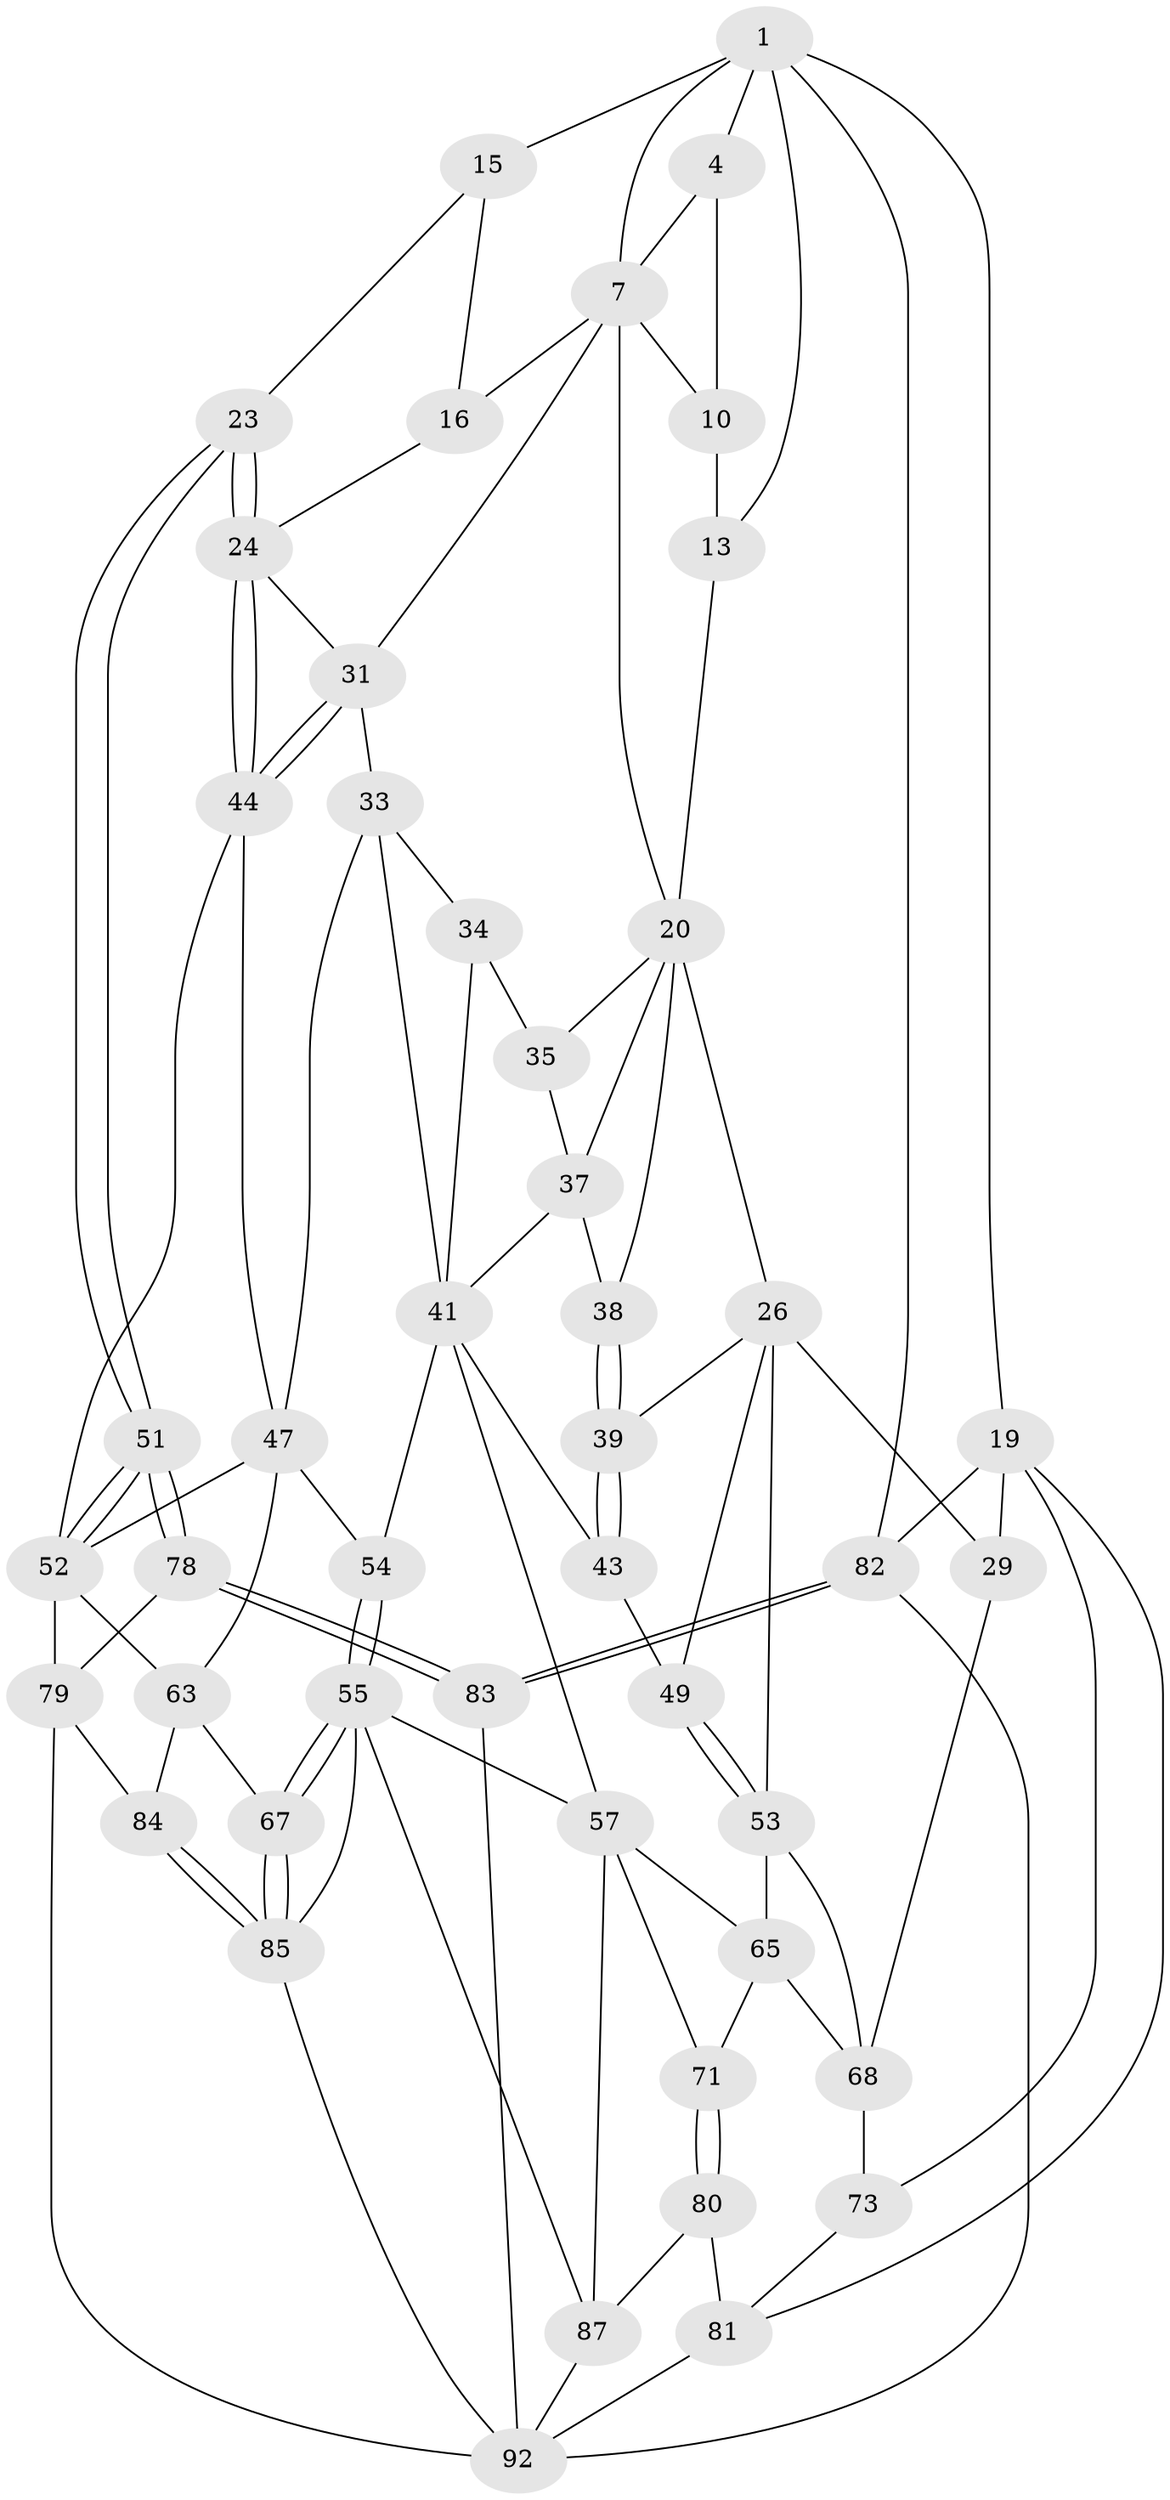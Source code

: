 // original degree distribution, {3: 0.021052631578947368, 6: 0.17894736842105263, 5: 0.5894736842105263, 4: 0.21052631578947367}
// Generated by graph-tools (version 1.1) at 2025/16/03/09/25 04:16:46]
// undirected, 47 vertices, 107 edges
graph export_dot {
graph [start="1"]
  node [color=gray90,style=filled];
  1 [pos="+0.835597755264243+0",super="+6+2"];
  4 [pos="+0.32476459991387574+0",super="+5+11"];
  7 [pos="+0.6633355709173524+0.08802274699266428",super="+8"];
  10 [pos="+0.5403363915558648+0.214167688134422",super="+12"];
  13 [pos="+0.32231188185456716+0.27067477362852344"];
  15 [pos="+0.8825514147201978+0.17676291882102968",super="+18"];
  16 [pos="+0.8224193767133918+0.23555798273857004"];
  19 [pos="+0+0.3636603877952472",super="+74+30"];
  20 [pos="+0.5263349595674855+0.3284772842300126",super="+36+21"];
  23 [pos="+1+0.4727634927936385"];
  24 [pos="+0.9864208632004877+0.4419775629840773",super="+25"];
  26 [pos="+0.2926164977493523+0.37355397253496486",super="+27"];
  29 [pos="+0+0.3886144164069528"];
  31 [pos="+0.788055146293112+0.39929115400450677",super="+32"];
  33 [pos="+0.682156408624342+0.4269148394031017",super="+48"];
  34 [pos="+0.5955278249326212+0.4388123030612001"];
  35 [pos="+0.526871525247084+0.3870694093030257"];
  37 [pos="+0.4385582401482915+0.4175690495930336",super="+40"];
  38 [pos="+0.41688041348794275+0.4156010051292434"];
  39 [pos="+0.35530399808016916+0.4318816709367188"];
  41 [pos="+0.5072176298401111+0.5103958326131617",super="+45+42"];
  43 [pos="+0.39688555380555146+0.5368596403175353"];
  44 [pos="+0.8430154978260553+0.47530863805078516",super="+46"];
  47 [pos="+0.7403425854379683+0.5409939612221097",super="+59"];
  49 [pos="+0.31856792147631385+0.5576029186358068"];
  51 [pos="+1+0.6442347482255936"];
  52 [pos="+0.8879502919837515+0.6318021105789231",super="+61"];
  53 [pos="+0.2541526560857389+0.6045575192793519",super="+66"];
  54 [pos="+0.5687553911143021+0.5744604191967062"];
  55 [pos="+0.5734515187253136+0.7209133218564958",super="+56"];
  57 [pos="+0.45787860589202317+0.7057016153683245",super="+58+70"];
  63 [pos="+0.6788105160241027+0.707507505922136",super="+77+64"];
  65 [pos="+0.4054168240809179+0.6361508357766725",super="+72"];
  67 [pos="+0.5744945289128022+0.721539260135618"];
  68 [pos="+0.23792874876094+0.6441575505276806",super="+69"];
  71 [pos="+0.2897184884432399+0.7804288752600506"];
  73 [pos="+0+0.5758658644310022",super="+75"];
  78 [pos="+1+0.6908363946641531"];
  79 [pos="+0.8294667783430333+0.8549662171456026",super="+91"];
  80 [pos="+0.2761596045879648+0.7970429992182922"];
  81 [pos="+0.165426078181616+0.863727227161931",super="+88"];
  82 [pos="+1+1"];
  83 [pos="+1+0.8120539654443805"];
  84 [pos="+0.6154389520888084+0.831854565359655"];
  85 [pos="+0.5944420326252555+0.8105102201001717",super="+89"];
  87 [pos="+0.4343154086185506+0.8879217153218626",super="+90"];
  92 [pos="+0.7691655179832212+1",super="+93"];
  1 -- 7;
  1 -- 15 [weight=2];
  1 -- 82;
  1 -- 19 [weight=2];
  1 -- 4;
  1 -- 13;
  4 -- 7;
  4 -- 10 [weight=2];
  7 -- 16;
  7 -- 20;
  7 -- 10;
  7 -- 31;
  10 -- 13;
  13 -- 20;
  15 -- 16;
  15 -- 23;
  16 -- 24;
  19 -- 73 [weight=2];
  19 -- 82;
  19 -- 29;
  19 -- 81;
  20 -- 35;
  20 -- 37;
  20 -- 26;
  20 -- 38;
  23 -- 24;
  23 -- 24;
  23 -- 51;
  23 -- 51;
  24 -- 44;
  24 -- 44;
  24 -- 31;
  26 -- 39;
  26 -- 49;
  26 -- 29;
  26 -- 53;
  29 -- 68;
  31 -- 44;
  31 -- 44;
  31 -- 33;
  33 -- 34;
  33 -- 47;
  33 -- 41;
  34 -- 35;
  34 -- 41;
  35 -- 37;
  37 -- 38;
  37 -- 41;
  38 -- 39;
  38 -- 39;
  39 -- 43;
  39 -- 43;
  41 -- 54;
  41 -- 43;
  41 -- 57;
  43 -- 49;
  44 -- 52;
  44 -- 47;
  47 -- 63;
  47 -- 54;
  47 -- 52;
  49 -- 53;
  49 -- 53;
  51 -- 52;
  51 -- 52;
  51 -- 78;
  51 -- 78;
  52 -- 63 [weight=2];
  52 -- 79;
  53 -- 65;
  53 -- 68;
  54 -- 55;
  54 -- 55;
  55 -- 67;
  55 -- 67;
  55 -- 57;
  55 -- 85;
  55 -- 87;
  57 -- 65;
  57 -- 71;
  57 -- 87;
  63 -- 84;
  63 -- 67;
  65 -- 68;
  65 -- 71;
  67 -- 85;
  67 -- 85;
  68 -- 73;
  71 -- 80;
  71 -- 80;
  73 -- 81;
  78 -- 79;
  78 -- 83;
  78 -- 83;
  79 -- 84;
  79 -- 92;
  80 -- 81;
  80 -- 87;
  81 -- 92;
  82 -- 83;
  82 -- 83;
  82 -- 92;
  83 -- 92;
  84 -- 85;
  84 -- 85;
  85 -- 92;
  87 -- 92;
}
